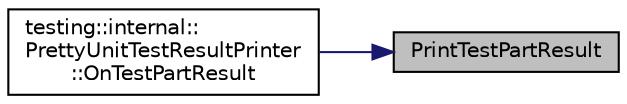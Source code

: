 digraph "PrintTestPartResult"
{
 // INTERACTIVE_SVG=YES
 // LATEX_PDF_SIZE
  bgcolor="transparent";
  edge [fontname="Helvetica",fontsize="10",labelfontname="Helvetica",labelfontsize="10"];
  node [fontname="Helvetica",fontsize="10",shape=record];
  rankdir="RL";
  Node1 [label="PrintTestPartResult",height=0.2,width=0.4,color="black", fillcolor="grey75", style="filled", fontcolor="black",tooltip=" "];
  Node1 -> Node2 [dir="back",color="midnightblue",fontsize="10",style="solid",fontname="Helvetica"];
  Node2 [label="testing::internal::\lPrettyUnitTestResultPrinter\l::OnTestPartResult",height=0.2,width=0.4,color="black",URL="$d6/d49/classtesting_1_1internal_1_1PrettyUnitTestResultPrinter_ad655f93fa60c0aeb7be4f44edeb10e0f.html#ad655f93fa60c0aeb7be4f44edeb10e0f",tooltip=" "];
}
